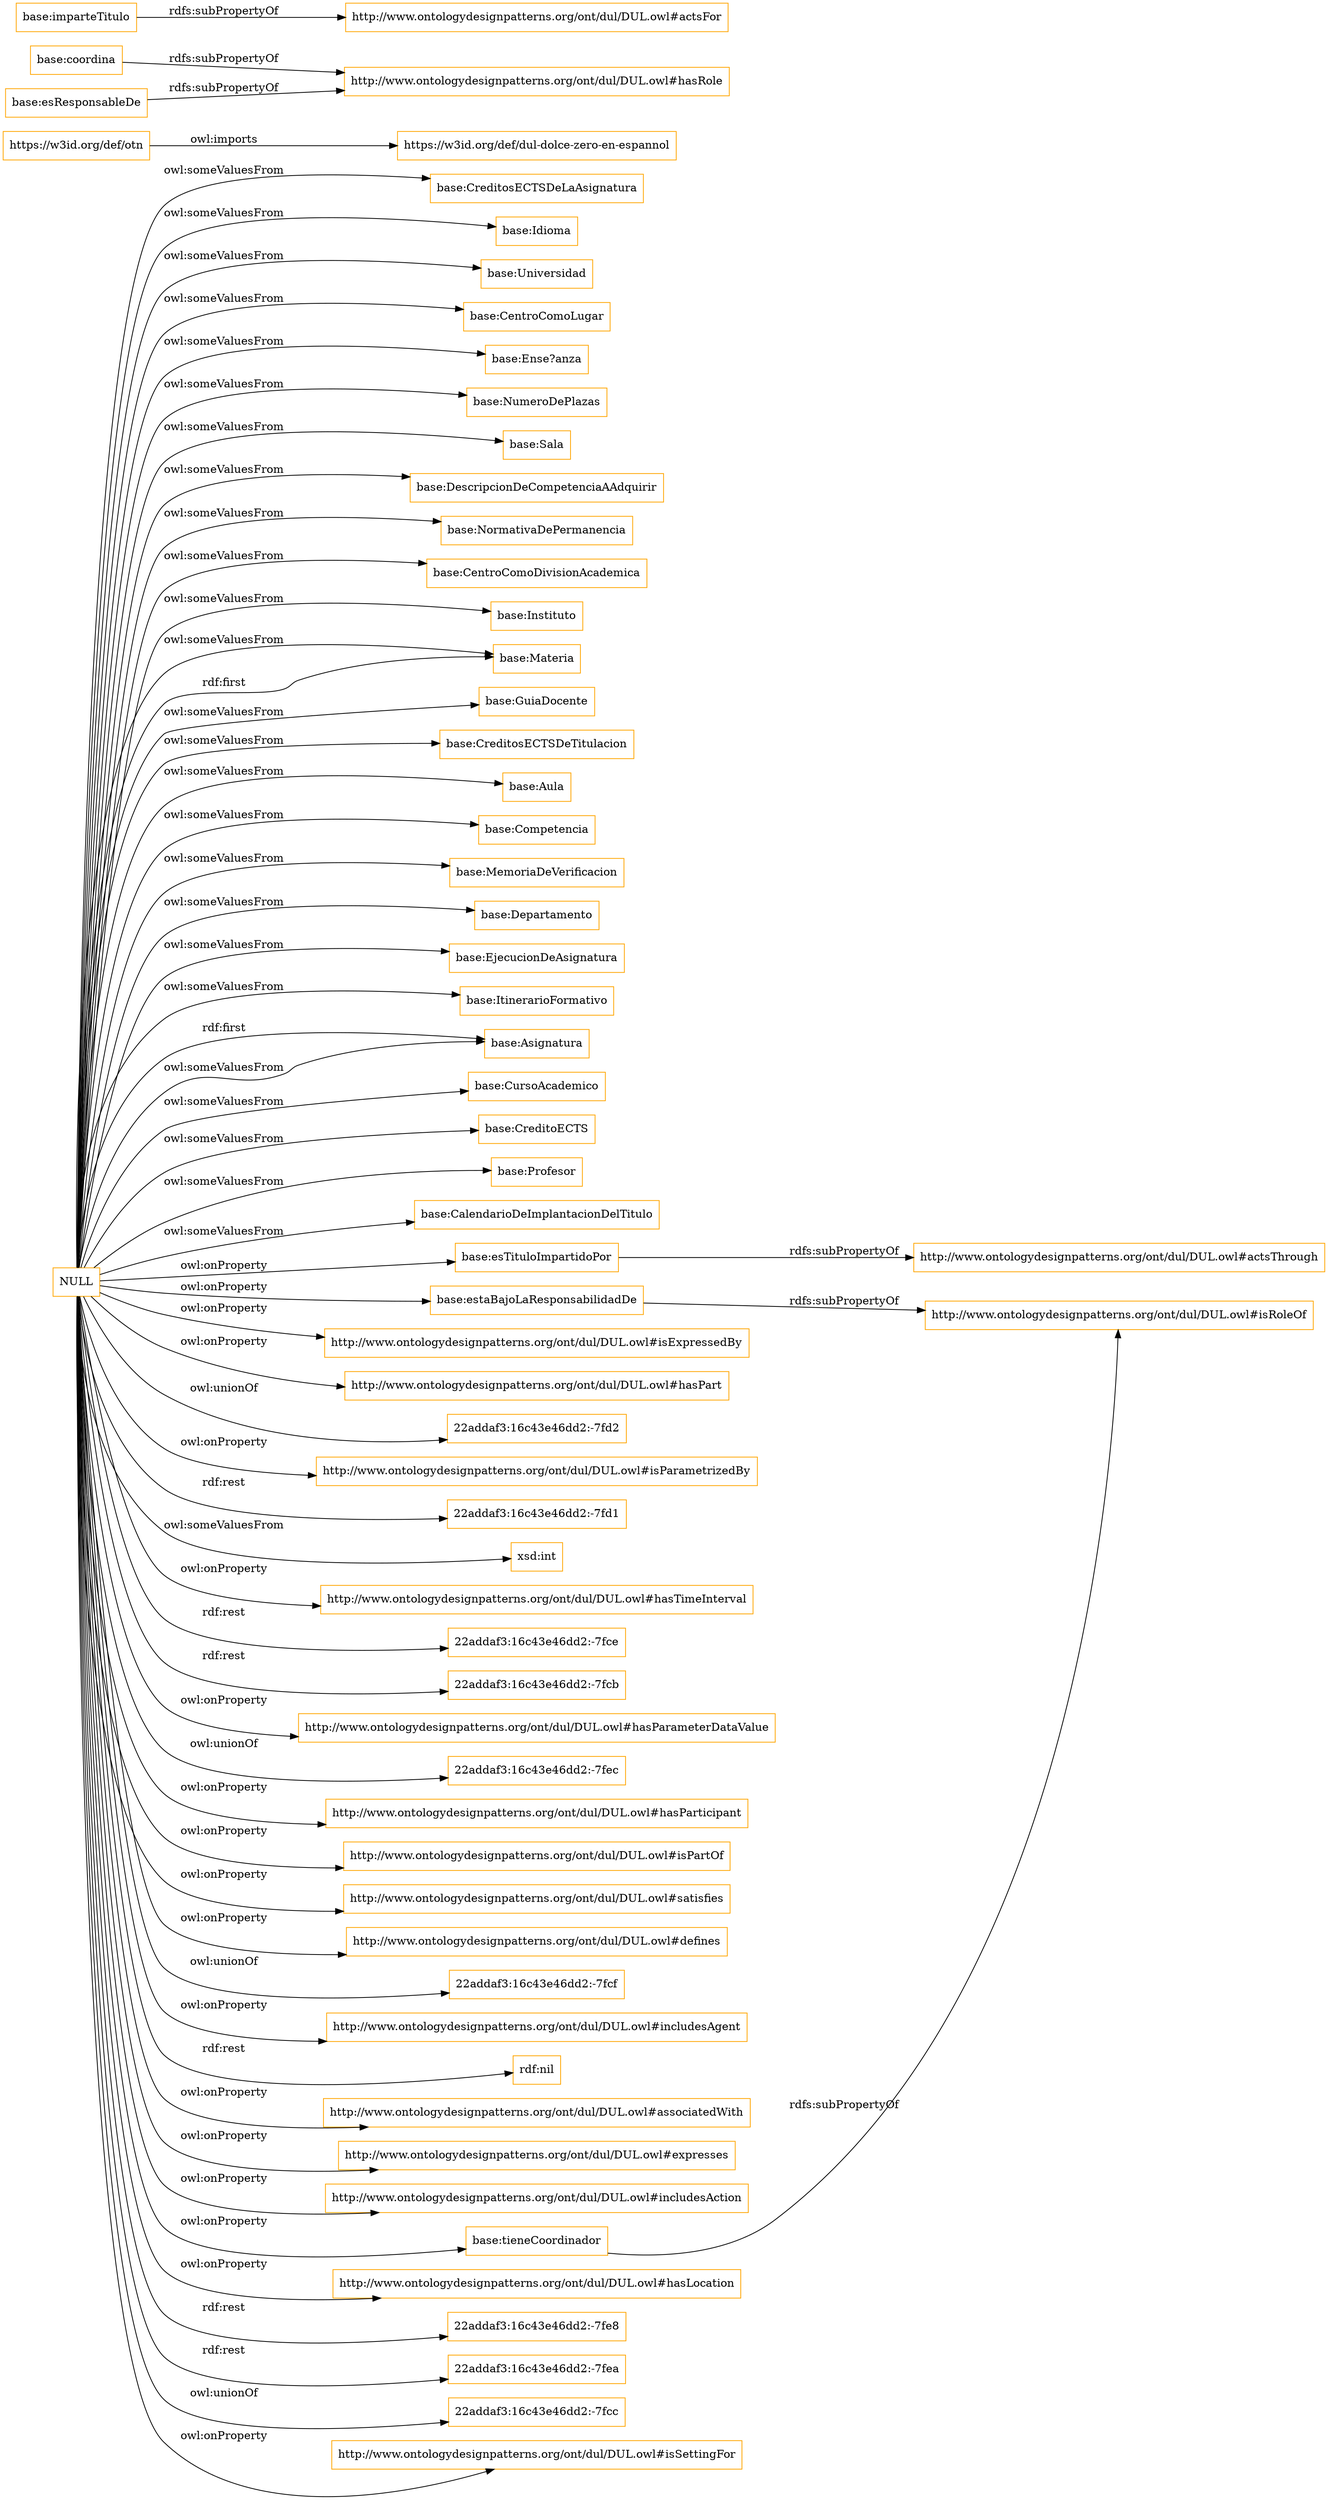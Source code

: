 digraph ar2dtool_diagram { 
rankdir=LR;
size="1501"
node [shape = rectangle, color="orange"]; "base:CreditosECTSDeLaAsignatura" "base:Idioma" "base:Universidad" "base:CentroComoLugar" "base:Ense?anza" "base:NumeroDePlazas" "base:Sala" "base:DescripcionDeCompetenciaAAdquirir" "base:NormativaDePermanencia" "base:CentroComoDivisionAcademica" "base:Instituto" "base:Materia" "base:GuiaDocente" "base:CreditosECTSDeTitulacion" "base:Aula" "base:Competencia" "base:MemoriaDeVerificacion" "base:Departamento" "base:EjecucionDeAsignatura" "base:ItinerarioFormativo" "base:Asignatura" "base:CursoAcademico" "base:CreditoECTS" "base:Profesor" "base:CalendarioDeImplantacionDelTitulo" ; /*classes style*/
	"base:esTituloImpartidoPor" -> "http://www.ontologydesignpatterns.org/ont/dul/DUL.owl#actsThrough" [ label = "rdfs:subPropertyOf" ];
	"https://w3id.org/def/otn" -> "https://w3id.org/def/dul-dolce-zero-en-espannol" [ label = "owl:imports" ];
	"base:estaBajoLaResponsabilidadDe" -> "http://www.ontologydesignpatterns.org/ont/dul/DUL.owl#isRoleOf" [ label = "rdfs:subPropertyOf" ];
	"base:coordina" -> "http://www.ontologydesignpatterns.org/ont/dul/DUL.owl#hasRole" [ label = "rdfs:subPropertyOf" ];
	"base:imparteTitulo" -> "http://www.ontologydesignpatterns.org/ont/dul/DUL.owl#actsFor" [ label = "rdfs:subPropertyOf" ];
	"NULL" -> "http://www.ontologydesignpatterns.org/ont/dul/DUL.owl#isExpressedBy" [ label = "owl:onProperty" ];
	"NULL" -> "base:CentroComoLugar" [ label = "owl:someValuesFrom" ];
	"NULL" -> "base:Departamento" [ label = "owl:someValuesFrom" ];
	"NULL" -> "http://www.ontologydesignpatterns.org/ont/dul/DUL.owl#hasPart" [ label = "owl:onProperty" ];
	"NULL" -> "base:Profesor" [ label = "owl:someValuesFrom" ];
	"NULL" -> "base:EjecucionDeAsignatura" [ label = "owl:someValuesFrom" ];
	"NULL" -> "22addaf3:16c43e46dd2:-7fd2" [ label = "owl:unionOf" ];
	"NULL" -> "http://www.ontologydesignpatterns.org/ont/dul/DUL.owl#isParametrizedBy" [ label = "owl:onProperty" ];
	"NULL" -> "22addaf3:16c43e46dd2:-7fd1" [ label = "rdf:rest" ];
	"NULL" -> "base:Idioma" [ label = "owl:someValuesFrom" ];
	"NULL" -> "base:ItinerarioFormativo" [ label = "owl:someValuesFrom" ];
	"NULL" -> "xsd:int" [ label = "owl:someValuesFrom" ];
	"NULL" -> "http://www.ontologydesignpatterns.org/ont/dul/DUL.owl#hasTimeInterval" [ label = "owl:onProperty" ];
	"NULL" -> "base:NumeroDePlazas" [ label = "owl:someValuesFrom" ];
	"NULL" -> "22addaf3:16c43e46dd2:-7fce" [ label = "rdf:rest" ];
	"NULL" -> "base:esTituloImpartidoPor" [ label = "owl:onProperty" ];
	"NULL" -> "22addaf3:16c43e46dd2:-7fcb" [ label = "rdf:rest" ];
	"NULL" -> "http://www.ontologydesignpatterns.org/ont/dul/DUL.owl#hasParameterDataValue" [ label = "owl:onProperty" ];
	"NULL" -> "22addaf3:16c43e46dd2:-7fec" [ label = "owl:unionOf" ];
	"NULL" -> "http://www.ontologydesignpatterns.org/ont/dul/DUL.owl#hasParticipant" [ label = "owl:onProperty" ];
	"NULL" -> "base:Materia" [ label = "owl:someValuesFrom" ];
	"NULL" -> "http://www.ontologydesignpatterns.org/ont/dul/DUL.owl#isPartOf" [ label = "owl:onProperty" ];
	"NULL" -> "http://www.ontologydesignpatterns.org/ont/dul/DUL.owl#satisfies" [ label = "owl:onProperty" ];
	"NULL" -> "base:Universidad" [ label = "owl:someValuesFrom" ];
	"NULL" -> "base:CreditoECTS" [ label = "owl:someValuesFrom" ];
	"NULL" -> "http://www.ontologydesignpatterns.org/ont/dul/DUL.owl#defines" [ label = "owl:onProperty" ];
	"NULL" -> "base:CalendarioDeImplantacionDelTitulo" [ label = "owl:someValuesFrom" ];
	"NULL" -> "22addaf3:16c43e46dd2:-7fcf" [ label = "owl:unionOf" ];
	"NULL" -> "http://www.ontologydesignpatterns.org/ont/dul/DUL.owl#includesAgent" [ label = "owl:onProperty" ];
	"NULL" -> "rdf:nil" [ label = "rdf:rest" ];
	"NULL" -> "base:MemoriaDeVerificacion" [ label = "owl:someValuesFrom" ];
	"NULL" -> "http://www.ontologydesignpatterns.org/ont/dul/DUL.owl#associatedWith" [ label = "owl:onProperty" ];
	"NULL" -> "base:Asignatura" [ label = "rdf:first" ];
	"NULL" -> "base:Asignatura" [ label = "owl:someValuesFrom" ];
	"NULL" -> "http://www.ontologydesignpatterns.org/ont/dul/DUL.owl#expresses" [ label = "owl:onProperty" ];
	"NULL" -> "base:CursoAcademico" [ label = "owl:someValuesFrom" ];
	"NULL" -> "base:CreditosECTSDeTitulacion" [ label = "owl:someValuesFrom" ];
	"NULL" -> "base:estaBajoLaResponsabilidadDe" [ label = "owl:onProperty" ];
	"NULL" -> "base:CentroComoDivisionAcademica" [ label = "owl:someValuesFrom" ];
	"NULL" -> "base:Ense?anza" [ label = "owl:someValuesFrom" ];
	"NULL" -> "http://www.ontologydesignpatterns.org/ont/dul/DUL.owl#includesAction" [ label = "owl:onProperty" ];
	"NULL" -> "base:Aula" [ label = "owl:someValuesFrom" ];
	"NULL" -> "base:GuiaDocente" [ label = "owl:someValuesFrom" ];
	"NULL" -> "base:tieneCoordinador" [ label = "owl:onProperty" ];
	"NULL" -> "http://www.ontologydesignpatterns.org/ont/dul/DUL.owl#hasLocation" [ label = "owl:onProperty" ];
	"NULL" -> "base:Sala" [ label = "owl:someValuesFrom" ];
	"NULL" -> "base:DescripcionDeCompetenciaAAdquirir" [ label = "owl:someValuesFrom" ];
	"NULL" -> "22addaf3:16c43e46dd2:-7fe8" [ label = "rdf:rest" ];
	"NULL" -> "base:Competencia" [ label = "owl:someValuesFrom" ];
	"NULL" -> "22addaf3:16c43e46dd2:-7fea" [ label = "rdf:rest" ];
	"NULL" -> "22addaf3:16c43e46dd2:-7fcc" [ label = "owl:unionOf" ];
	"NULL" -> "base:NormativaDePermanencia" [ label = "owl:someValuesFrom" ];
	"NULL" -> "base:Materia" [ label = "rdf:first" ];
	"NULL" -> "base:CreditosECTSDeLaAsignatura" [ label = "owl:someValuesFrom" ];
	"NULL" -> "http://www.ontologydesignpatterns.org/ont/dul/DUL.owl#isSettingFor" [ label = "owl:onProperty" ];
	"NULL" -> "base:Instituto" [ label = "owl:someValuesFrom" ];
	"base:esResponsableDe" -> "http://www.ontologydesignpatterns.org/ont/dul/DUL.owl#hasRole" [ label = "rdfs:subPropertyOf" ];
	"base:tieneCoordinador" -> "http://www.ontologydesignpatterns.org/ont/dul/DUL.owl#isRoleOf" [ label = "rdfs:subPropertyOf" ];

}
